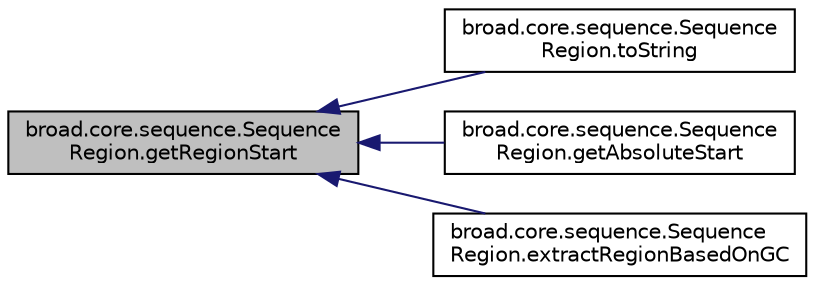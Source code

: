 digraph "broad.core.sequence.SequenceRegion.getRegionStart"
{
  edge [fontname="Helvetica",fontsize="10",labelfontname="Helvetica",labelfontsize="10"];
  node [fontname="Helvetica",fontsize="10",shape=record];
  rankdir="LR";
  Node1 [label="broad.core.sequence.Sequence\lRegion.getRegionStart",height=0.2,width=0.4,color="black", fillcolor="grey75", style="filled" fontcolor="black"];
  Node1 -> Node2 [dir="back",color="midnightblue",fontsize="10",style="solid"];
  Node2 [label="broad.core.sequence.Sequence\lRegion.toString",height=0.2,width=0.4,color="black", fillcolor="white", style="filled",URL="$classbroad_1_1core_1_1sequence_1_1_sequence_region.html#a136bc4a74e8f079cc37f9449025f2788"];
  Node1 -> Node3 [dir="back",color="midnightblue",fontsize="10",style="solid"];
  Node3 [label="broad.core.sequence.Sequence\lRegion.getAbsoluteStart",height=0.2,width=0.4,color="black", fillcolor="white", style="filled",URL="$classbroad_1_1core_1_1sequence_1_1_sequence_region.html#a856ad86d2f8a2bd5ccd5199ab7773518"];
  Node1 -> Node4 [dir="back",color="midnightblue",fontsize="10",style="solid"];
  Node4 [label="broad.core.sequence.Sequence\lRegion.extractRegionBasedOnGC",height=0.2,width=0.4,color="black", fillcolor="white", style="filled",URL="$classbroad_1_1core_1_1sequence_1_1_sequence_region.html#ab1162fe9b4986ad0df49b2381a90d6b9"];
}
